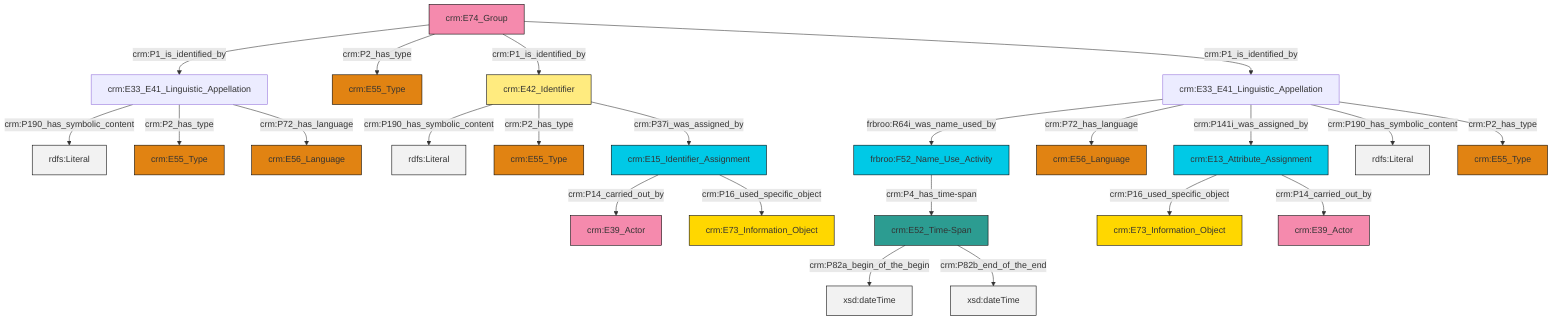 graph TD
classDef Literal fill:#f2f2f2,stroke:#000000;
classDef CRM_Entity fill:#FFFFFF,stroke:#000000;
classDef Temporal_Entity fill:#00C9E6, stroke:#000000;
classDef Type fill:#E18312, stroke:#000000;
classDef Time-Span fill:#2C9C91, stroke:#000000;
classDef Appellation fill:#FFEB7F, stroke:#000000;
classDef Place fill:#008836, stroke:#000000;
classDef Persistent_Item fill:#B266B2, stroke:#000000;
classDef Conceptual_Object fill:#FFD700, stroke:#000000;
classDef Physical_Thing fill:#D2B48C, stroke:#000000;
classDef Actor fill:#f58aad, stroke:#000000;
classDef PC_Classes fill:#4ce600, stroke:#000000;
classDef Multi fill:#cccccc,stroke:#000000;

4["crm:E13_Attribute_Assignment"]:::Temporal_Entity -->|crm:P16_used_specific_object| 5["crm:E73_Information_Object"]:::Conceptual_Object
6["crm:E52_Time-Span"]:::Time-Span -->|crm:P82a_begin_of_the_begin| 7[xsd:dateTime]:::Literal
12["crm:E42_Identifier"]:::Appellation -->|crm:P190_has_symbolic_content| 13[rdfs:Literal]:::Literal
12["crm:E42_Identifier"]:::Appellation -->|crm:P2_has_type| 14["crm:E55_Type"]:::Type
15["crm:E15_Identifier_Assignment"]:::Temporal_Entity -->|crm:P14_carried_out_by| 16["crm:E39_Actor"]:::Actor
4["crm:E13_Attribute_Assignment"]:::Temporal_Entity -->|crm:P14_carried_out_by| 18["crm:E39_Actor"]:::Actor
20["frbroo:F52_Name_Use_Activity"]:::Temporal_Entity -->|crm:P4_has_time-span| 6["crm:E52_Time-Span"]:::Time-Span
0["crm:E33_E41_Linguistic_Appellation"]:::Default -->|crm:P190_has_symbolic_content| 21[rdfs:Literal]:::Literal
0["crm:E33_E41_Linguistic_Appellation"]:::Default -->|crm:P2_has_type| 26["crm:E55_Type"]:::Type
6["crm:E52_Time-Span"]:::Time-Span -->|crm:P82b_end_of_the_end| 29[xsd:dateTime]:::Literal
30["crm:E33_E41_Linguistic_Appellation"]:::Default -->|frbroo:R64i_was_name_used_by| 20["frbroo:F52_Name_Use_Activity"]:::Temporal_Entity
2["crm:E74_Group"]:::Actor -->|crm:P1_is_identified_by| 0["crm:E33_E41_Linguistic_Appellation"]:::Default
2["crm:E74_Group"]:::Actor -->|crm:P2_has_type| 8["crm:E55_Type"]:::Type
30["crm:E33_E41_Linguistic_Appellation"]:::Default -->|crm:P72_has_language| 34["crm:E56_Language"]:::Type
15["crm:E15_Identifier_Assignment"]:::Temporal_Entity -->|crm:P16_used_specific_object| 35["crm:E73_Information_Object"]:::Conceptual_Object
30["crm:E33_E41_Linguistic_Appellation"]:::Default -->|crm:P141i_was_assigned_by| 4["crm:E13_Attribute_Assignment"]:::Temporal_Entity
12["crm:E42_Identifier"]:::Appellation -->|crm:P37i_was_assigned_by| 15["crm:E15_Identifier_Assignment"]:::Temporal_Entity
30["crm:E33_E41_Linguistic_Appellation"]:::Default -->|crm:P190_has_symbolic_content| 40[rdfs:Literal]:::Literal
2["crm:E74_Group"]:::Actor -->|crm:P1_is_identified_by| 12["crm:E42_Identifier"]:::Appellation
0["crm:E33_E41_Linguistic_Appellation"]:::Default -->|crm:P72_has_language| 22["crm:E56_Language"]:::Type
30["crm:E33_E41_Linguistic_Appellation"]:::Default -->|crm:P2_has_type| 24["crm:E55_Type"]:::Type
2["crm:E74_Group"]:::Actor -->|crm:P1_is_identified_by| 30["crm:E33_E41_Linguistic_Appellation"]:::Default